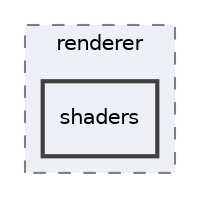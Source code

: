 digraph "/mnt/d/WORKSPACE/viewer/CPP4_3DViewer_v2.0-1/src/model/renderer/shaders"
{
 // LATEX_PDF_SIZE
  edge [fontname="Helvetica",fontsize="10",labelfontname="Helvetica",labelfontsize="10"];
  node [fontname="Helvetica",fontsize="10",shape=record];
  compound=true
  subgraph clusterdir_fe21176a7ba4502922a3081467fe2f38 {
    graph [ bgcolor="#edf0f7", pencolor="grey50", style="filled,dashed,", label="renderer", fontname="Helvetica", fontsize="10", URL="dir_fe21176a7ba4502922a3081467fe2f38.html"]
  dir_8680d909f7d962fb724f3a40a645deef [shape=box, label="shaders", style="filled,bold,", fillcolor="#edf0f7", color="grey25", URL="dir_8680d909f7d962fb724f3a40a645deef.html"];
  }
}
